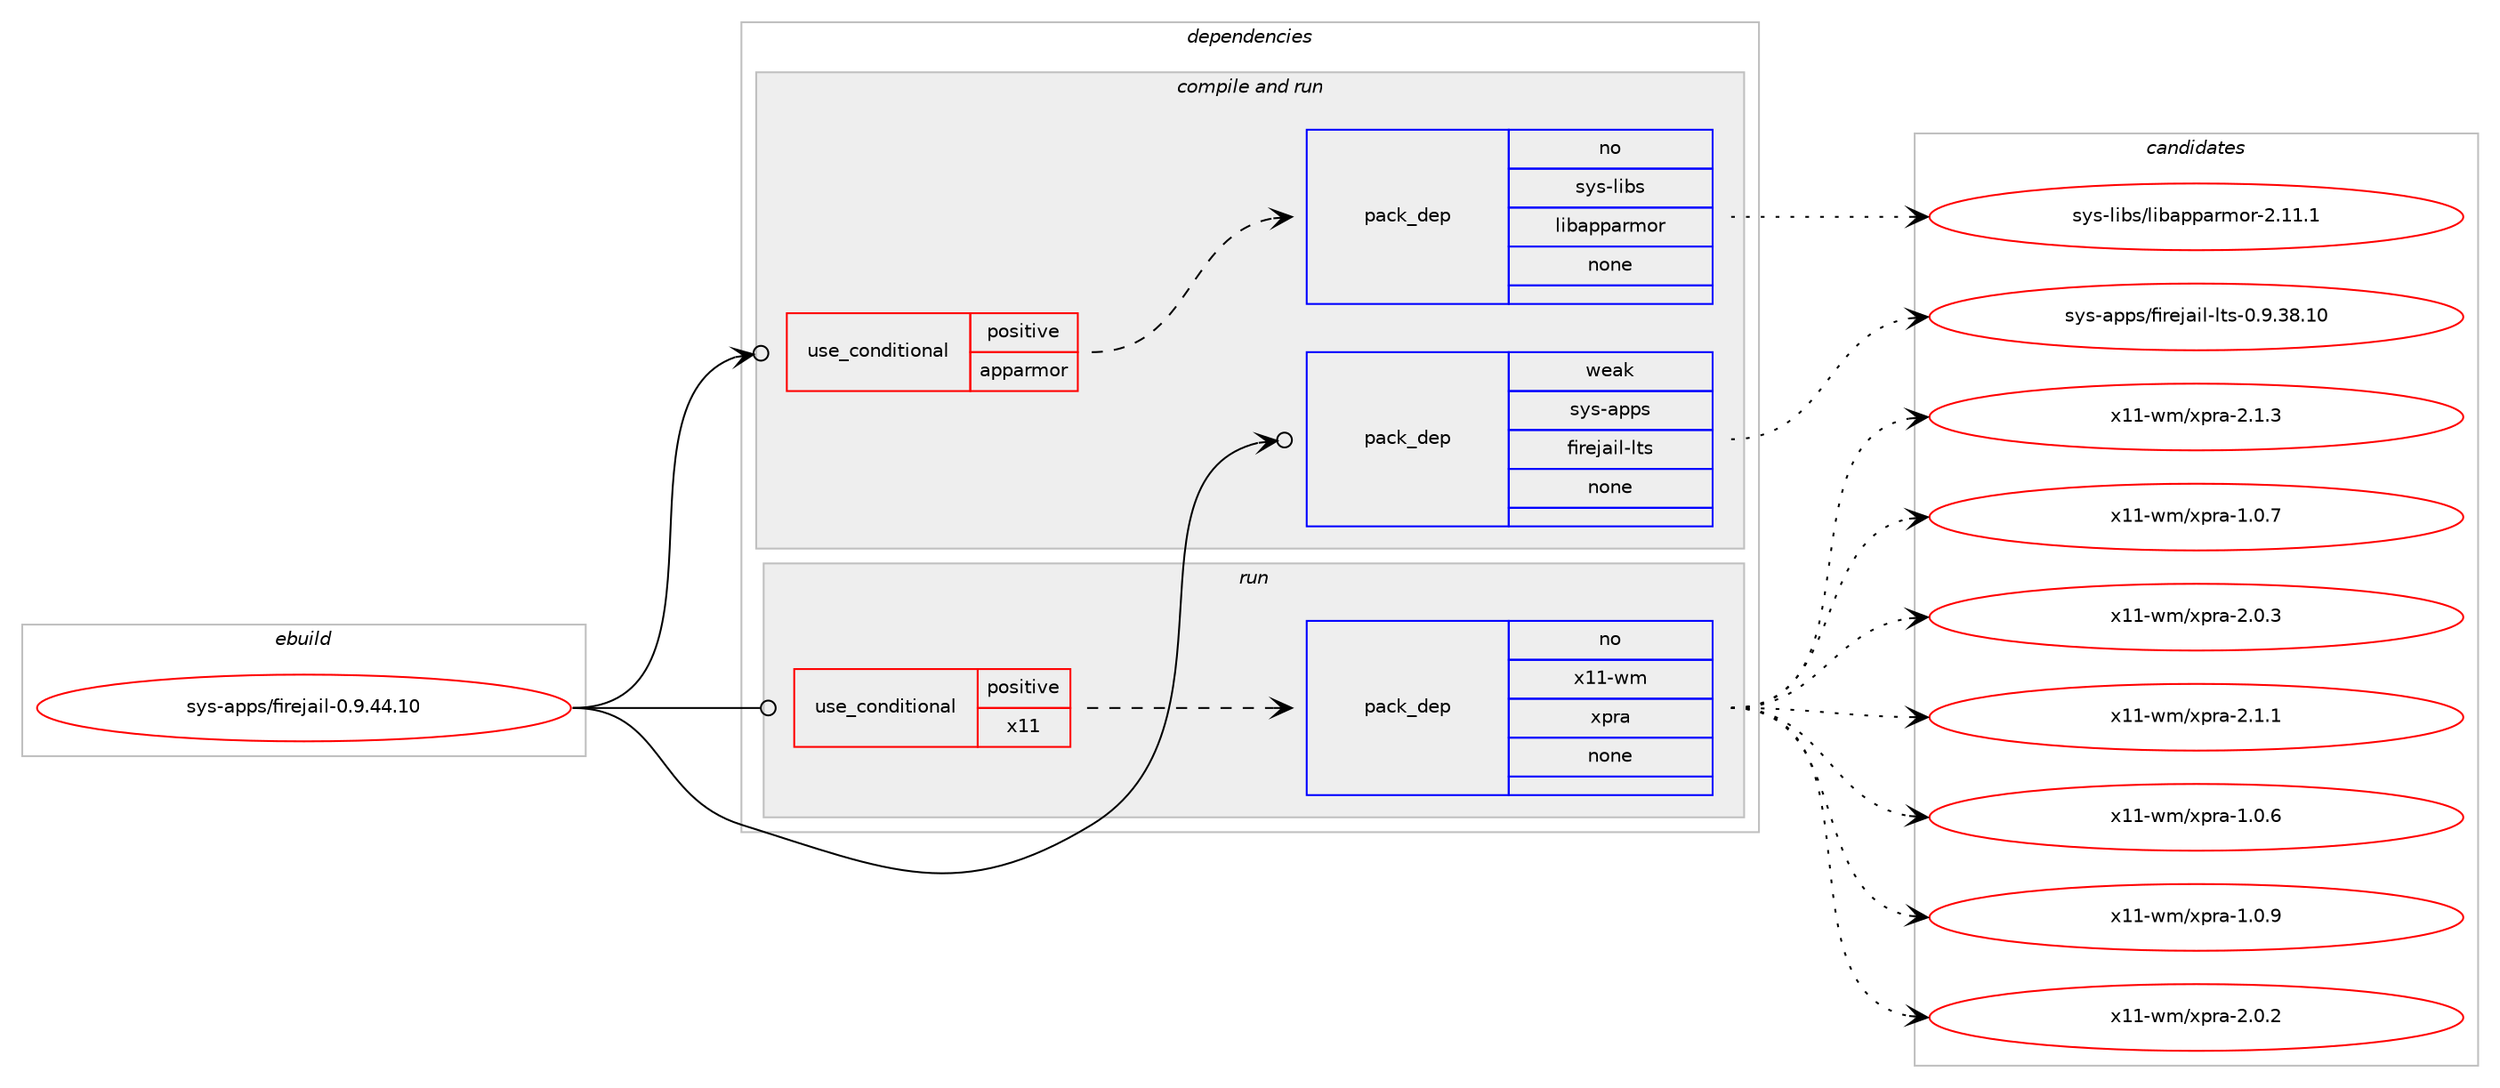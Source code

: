 digraph prolog {

# *************
# Graph options
# *************

newrank=true;
concentrate=true;
compound=true;
graph [rankdir=LR,fontname=Helvetica,fontsize=10,ranksep=1.5];#, ranksep=2.5, nodesep=0.2];
edge  [arrowhead=vee];
node  [fontname=Helvetica,fontsize=10];

# **********
# The ebuild
# **********

subgraph cluster_leftcol {
color=gray;
rank=same;
label=<<i>ebuild</i>>;
id [label="sys-apps/firejail-0.9.44.10", color=red, width=4, href="../sys-apps/firejail-0.9.44.10.svg"];
}

# ****************
# The dependencies
# ****************

subgraph cluster_midcol {
color=gray;
label=<<i>dependencies</i>>;
subgraph cluster_compile {
fillcolor="#eeeeee";
style=filled;
label=<<i>compile</i>>;
}
subgraph cluster_compileandrun {
fillcolor="#eeeeee";
style=filled;
label=<<i>compile and run</i>>;
subgraph cond132 {
dependency3296 [label=<<TABLE BORDER="0" CELLBORDER="1" CELLSPACING="0" CELLPADDING="4"><TR><TD ROWSPAN="3" CELLPADDING="10">use_conditional</TD></TR><TR><TD>positive</TD></TR><TR><TD>apparmor</TD></TR></TABLE>>, shape=none, color=red];
subgraph pack3158 {
dependency3297 [label=<<TABLE BORDER="0" CELLBORDER="1" CELLSPACING="0" CELLPADDING="4" WIDTH="220"><TR><TD ROWSPAN="6" CELLPADDING="30">pack_dep</TD></TR><TR><TD WIDTH="110">no</TD></TR><TR><TD>sys-libs</TD></TR><TR><TD>libapparmor</TD></TR><TR><TD>none</TD></TR><TR><TD></TD></TR></TABLE>>, shape=none, color=blue];
}
dependency3296:e -> dependency3297:w [weight=20,style="dashed",arrowhead="vee"];
}
id:e -> dependency3296:w [weight=20,style="solid",arrowhead="odotvee"];
subgraph pack3159 {
dependency3298 [label=<<TABLE BORDER="0" CELLBORDER="1" CELLSPACING="0" CELLPADDING="4" WIDTH="220"><TR><TD ROWSPAN="6" CELLPADDING="30">pack_dep</TD></TR><TR><TD WIDTH="110">weak</TD></TR><TR><TD>sys-apps</TD></TR><TR><TD>firejail-lts</TD></TR><TR><TD>none</TD></TR><TR><TD></TD></TR></TABLE>>, shape=none, color=blue];
}
id:e -> dependency3298:w [weight=20,style="solid",arrowhead="odotvee"];
}
subgraph cluster_run {
fillcolor="#eeeeee";
style=filled;
label=<<i>run</i>>;
subgraph cond133 {
dependency3299 [label=<<TABLE BORDER="0" CELLBORDER="1" CELLSPACING="0" CELLPADDING="4"><TR><TD ROWSPAN="3" CELLPADDING="10">use_conditional</TD></TR><TR><TD>positive</TD></TR><TR><TD>x11</TD></TR></TABLE>>, shape=none, color=red];
subgraph pack3160 {
dependency3300 [label=<<TABLE BORDER="0" CELLBORDER="1" CELLSPACING="0" CELLPADDING="4" WIDTH="220"><TR><TD ROWSPAN="6" CELLPADDING="30">pack_dep</TD></TR><TR><TD WIDTH="110">no</TD></TR><TR><TD>x11-wm</TD></TR><TR><TD>xpra</TD></TR><TR><TD>none</TD></TR><TR><TD></TD></TR></TABLE>>, shape=none, color=blue];
}
dependency3299:e -> dependency3300:w [weight=20,style="dashed",arrowhead="vee"];
}
id:e -> dependency3299:w [weight=20,style="solid",arrowhead="odot"];
}
}

# **************
# The candidates
# **************

subgraph cluster_choices {
rank=same;
color=gray;
label=<<i>candidates</i>>;

subgraph choice3158 {
color=black;
nodesep=1;
choice11512111545108105981154710810598971121129711410911111445504649494649 [label="sys-libs/libapparmor-2.11.1", color=red, width=4,href="../sys-libs/libapparmor-2.11.1.svg"];
dependency3297:e -> choice11512111545108105981154710810598971121129711410911111445504649494649:w [style=dotted,weight="100"];
}
subgraph choice3159 {
color=black;
nodesep=1;
choice115121115459711211211547102105114101106971051084510811611545484657465156464948 [label="sys-apps/firejail-lts-0.9.38.10", color=red, width=4,href="../sys-apps/firejail-lts-0.9.38.10.svg"];
dependency3298:e -> choice115121115459711211211547102105114101106971051084510811611545484657465156464948:w [style=dotted,weight="100"];
}
subgraph choice3160 {
color=black;
nodesep=1;
choice1204949451191094712011211497454946484655 [label="x11-wm/xpra-1.0.7", color=red, width=4,href="../x11-wm/xpra-1.0.7.svg"];
choice1204949451191094712011211497455046484651 [label="x11-wm/xpra-2.0.3", color=red, width=4,href="../x11-wm/xpra-2.0.3.svg"];
choice1204949451191094712011211497455046494649 [label="x11-wm/xpra-2.1.1", color=red, width=4,href="../x11-wm/xpra-2.1.1.svg"];
choice1204949451191094712011211497454946484654 [label="x11-wm/xpra-1.0.6", color=red, width=4,href="../x11-wm/xpra-1.0.6.svg"];
choice1204949451191094712011211497454946484657 [label="x11-wm/xpra-1.0.9", color=red, width=4,href="../x11-wm/xpra-1.0.9.svg"];
choice1204949451191094712011211497455046484650 [label="x11-wm/xpra-2.0.2", color=red, width=4,href="../x11-wm/xpra-2.0.2.svg"];
choice1204949451191094712011211497455046494651 [label="x11-wm/xpra-2.1.3", color=red, width=4,href="../x11-wm/xpra-2.1.3.svg"];
dependency3300:e -> choice1204949451191094712011211497454946484655:w [style=dotted,weight="100"];
dependency3300:e -> choice1204949451191094712011211497455046484651:w [style=dotted,weight="100"];
dependency3300:e -> choice1204949451191094712011211497455046494649:w [style=dotted,weight="100"];
dependency3300:e -> choice1204949451191094712011211497454946484654:w [style=dotted,weight="100"];
dependency3300:e -> choice1204949451191094712011211497454946484657:w [style=dotted,weight="100"];
dependency3300:e -> choice1204949451191094712011211497455046484650:w [style=dotted,weight="100"];
dependency3300:e -> choice1204949451191094712011211497455046494651:w [style=dotted,weight="100"];
}
}

}
